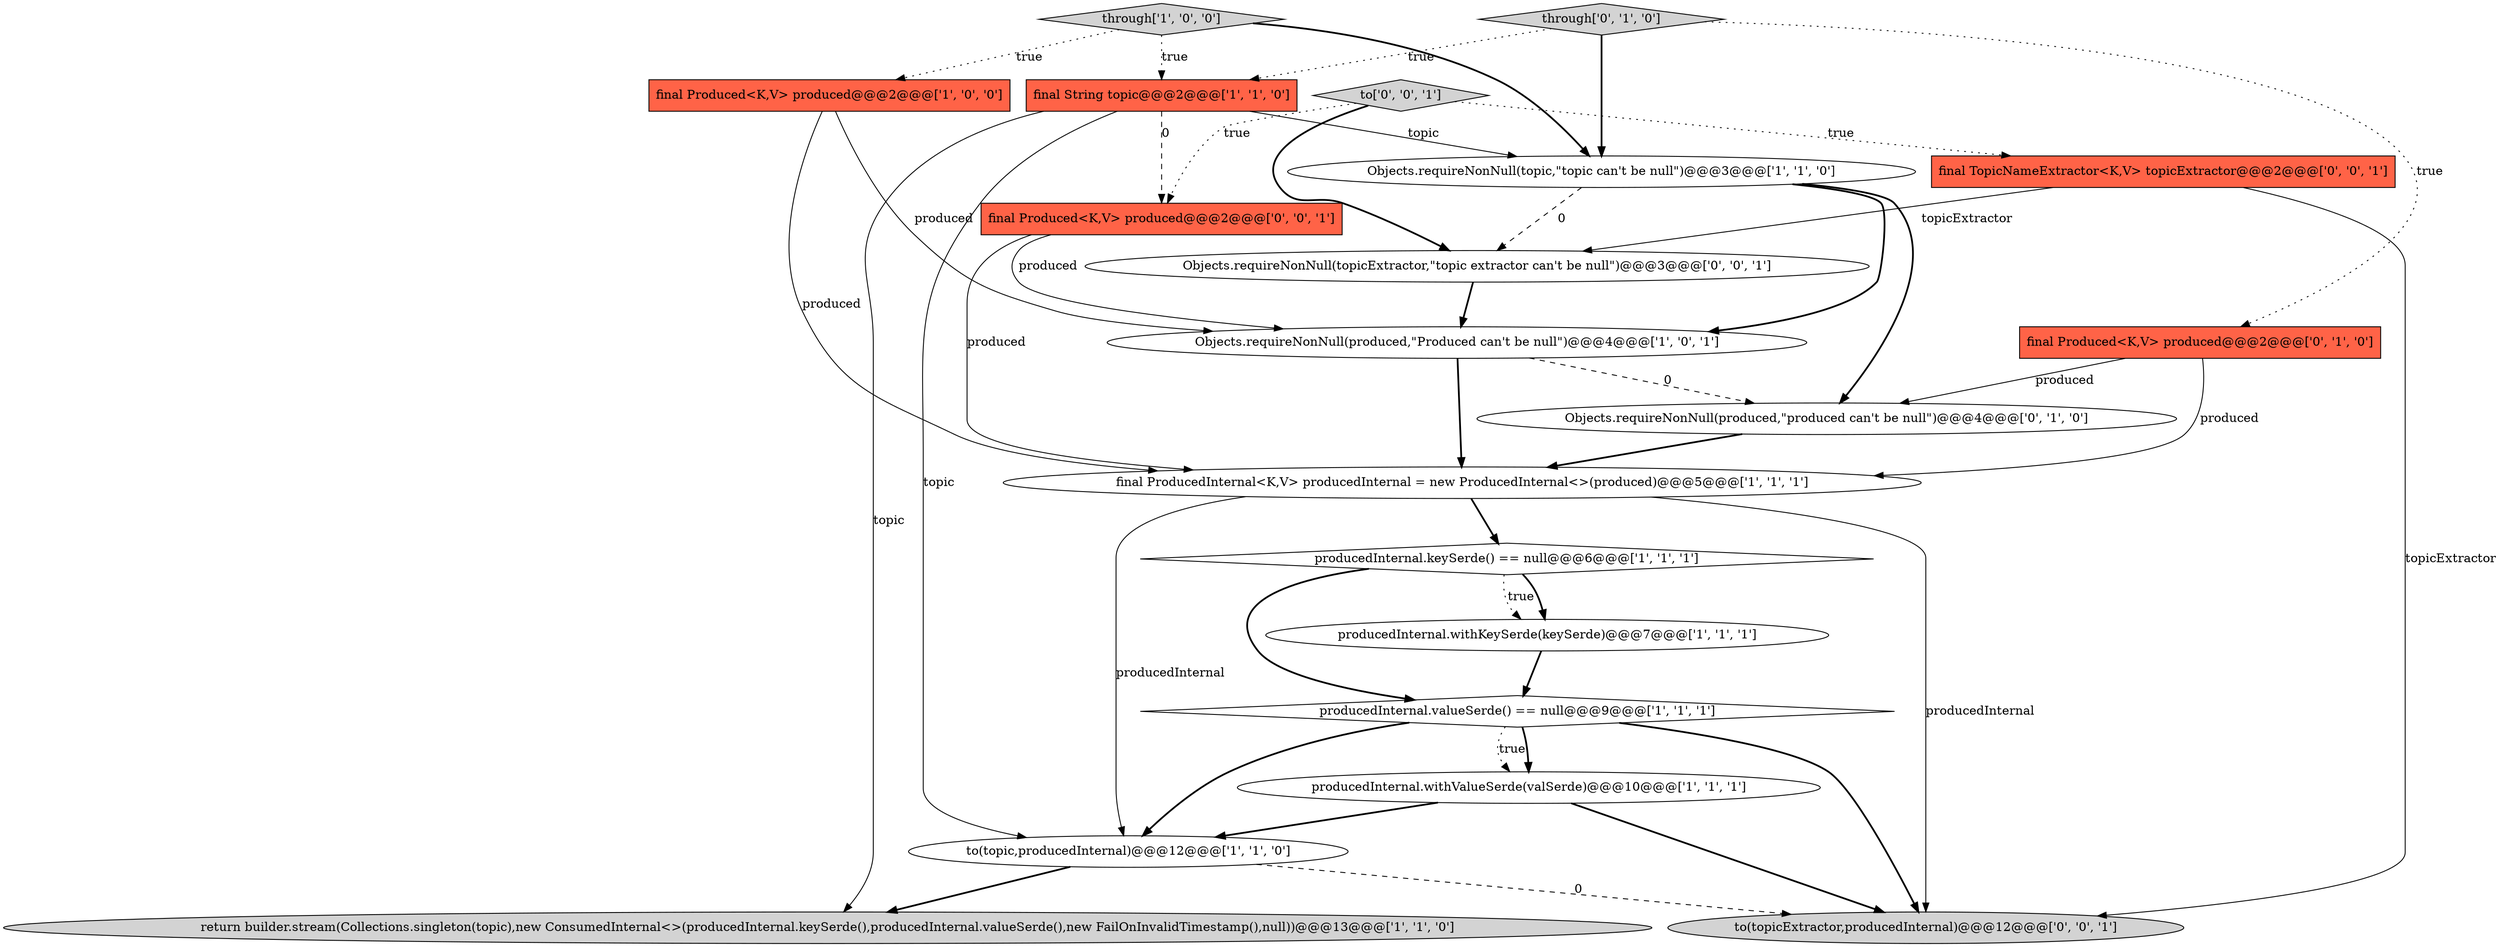 digraph {
0 [style = filled, label = "final Produced<K,V> produced@@@2@@@['1', '0', '0']", fillcolor = tomato, shape = box image = "AAA0AAABBB1BBB"];
4 [style = filled, label = "producedInternal.withValueSerde(valSerde)@@@10@@@['1', '1', '1']", fillcolor = white, shape = ellipse image = "AAA0AAABBB1BBB"];
10 [style = filled, label = "Objects.requireNonNull(topic,\"topic can't be null\")@@@3@@@['1', '1', '0']", fillcolor = white, shape = ellipse image = "AAA0AAABBB1BBB"];
18 [style = filled, label = "to(topicExtractor,producedInternal)@@@12@@@['0', '0', '1']", fillcolor = lightgray, shape = ellipse image = "AAA0AAABBB3BBB"];
14 [style = filled, label = "through['0', '1', '0']", fillcolor = lightgray, shape = diamond image = "AAA0AAABBB2BBB"];
11 [style = filled, label = "through['1', '0', '0']", fillcolor = lightgray, shape = diamond image = "AAA0AAABBB1BBB"];
8 [style = filled, label = "Objects.requireNonNull(produced,\"Produced can't be null\")@@@4@@@['1', '0', '1']", fillcolor = white, shape = ellipse image = "AAA0AAABBB1BBB"];
9 [style = filled, label = "return builder.stream(Collections.singleton(topic),new ConsumedInternal<>(producedInternal.keySerde(),producedInternal.valueSerde(),new FailOnInvalidTimestamp(),null))@@@13@@@['1', '1', '0']", fillcolor = lightgray, shape = ellipse image = "AAA0AAABBB1BBB"];
16 [style = filled, label = "Objects.requireNonNull(topicExtractor,\"topic extractor can't be null\")@@@3@@@['0', '0', '1']", fillcolor = white, shape = ellipse image = "AAA0AAABBB3BBB"];
7 [style = filled, label = "producedInternal.valueSerde() == null@@@9@@@['1', '1', '1']", fillcolor = white, shape = diamond image = "AAA0AAABBB1BBB"];
13 [style = filled, label = "Objects.requireNonNull(produced,\"produced can't be null\")@@@4@@@['0', '1', '0']", fillcolor = white, shape = ellipse image = "AAA1AAABBB2BBB"];
12 [style = filled, label = "final Produced<K,V> produced@@@2@@@['0', '1', '0']", fillcolor = tomato, shape = box image = "AAA0AAABBB2BBB"];
19 [style = filled, label = "to['0', '0', '1']", fillcolor = lightgray, shape = diamond image = "AAA0AAABBB3BBB"];
2 [style = filled, label = "final ProducedInternal<K,V> producedInternal = new ProducedInternal<>(produced)@@@5@@@['1', '1', '1']", fillcolor = white, shape = ellipse image = "AAA0AAABBB1BBB"];
5 [style = filled, label = "producedInternal.withKeySerde(keySerde)@@@7@@@['1', '1', '1']", fillcolor = white, shape = ellipse image = "AAA0AAABBB1BBB"];
15 [style = filled, label = "final TopicNameExtractor<K,V> topicExtractor@@@2@@@['0', '0', '1']", fillcolor = tomato, shape = box image = "AAA0AAABBB3BBB"];
17 [style = filled, label = "final Produced<K,V> produced@@@2@@@['0', '0', '1']", fillcolor = tomato, shape = box image = "AAA0AAABBB3BBB"];
1 [style = filled, label = "to(topic,producedInternal)@@@12@@@['1', '1', '0']", fillcolor = white, shape = ellipse image = "AAA0AAABBB1BBB"];
3 [style = filled, label = "final String topic@@@2@@@['1', '1', '0']", fillcolor = tomato, shape = box image = "AAA0AAABBB1BBB"];
6 [style = filled, label = "producedInternal.keySerde() == null@@@6@@@['1', '1', '1']", fillcolor = white, shape = diamond image = "AAA0AAABBB1BBB"];
3->9 [style = solid, label="topic"];
11->3 [style = dotted, label="true"];
7->4 [style = dotted, label="true"];
1->18 [style = dashed, label="0"];
3->17 [style = dashed, label="0"];
1->9 [style = bold, label=""];
12->2 [style = solid, label="produced"];
12->13 [style = solid, label="produced"];
15->18 [style = solid, label="topicExtractor"];
14->3 [style = dotted, label="true"];
2->1 [style = solid, label="producedInternal"];
7->18 [style = bold, label=""];
16->8 [style = bold, label=""];
10->8 [style = bold, label=""];
8->13 [style = dashed, label="0"];
11->0 [style = dotted, label="true"];
14->12 [style = dotted, label="true"];
4->1 [style = bold, label=""];
19->16 [style = bold, label=""];
15->16 [style = solid, label="topicExtractor"];
2->18 [style = solid, label="producedInternal"];
6->5 [style = dotted, label="true"];
10->16 [style = dashed, label="0"];
0->2 [style = solid, label="produced"];
8->2 [style = bold, label=""];
11->10 [style = bold, label=""];
3->1 [style = solid, label="topic"];
10->13 [style = bold, label=""];
7->4 [style = bold, label=""];
19->15 [style = dotted, label="true"];
0->8 [style = solid, label="produced"];
6->5 [style = bold, label=""];
3->10 [style = solid, label="topic"];
2->6 [style = bold, label=""];
19->17 [style = dotted, label="true"];
7->1 [style = bold, label=""];
17->8 [style = solid, label="produced"];
6->7 [style = bold, label=""];
13->2 [style = bold, label=""];
14->10 [style = bold, label=""];
5->7 [style = bold, label=""];
4->18 [style = bold, label=""];
17->2 [style = solid, label="produced"];
}
